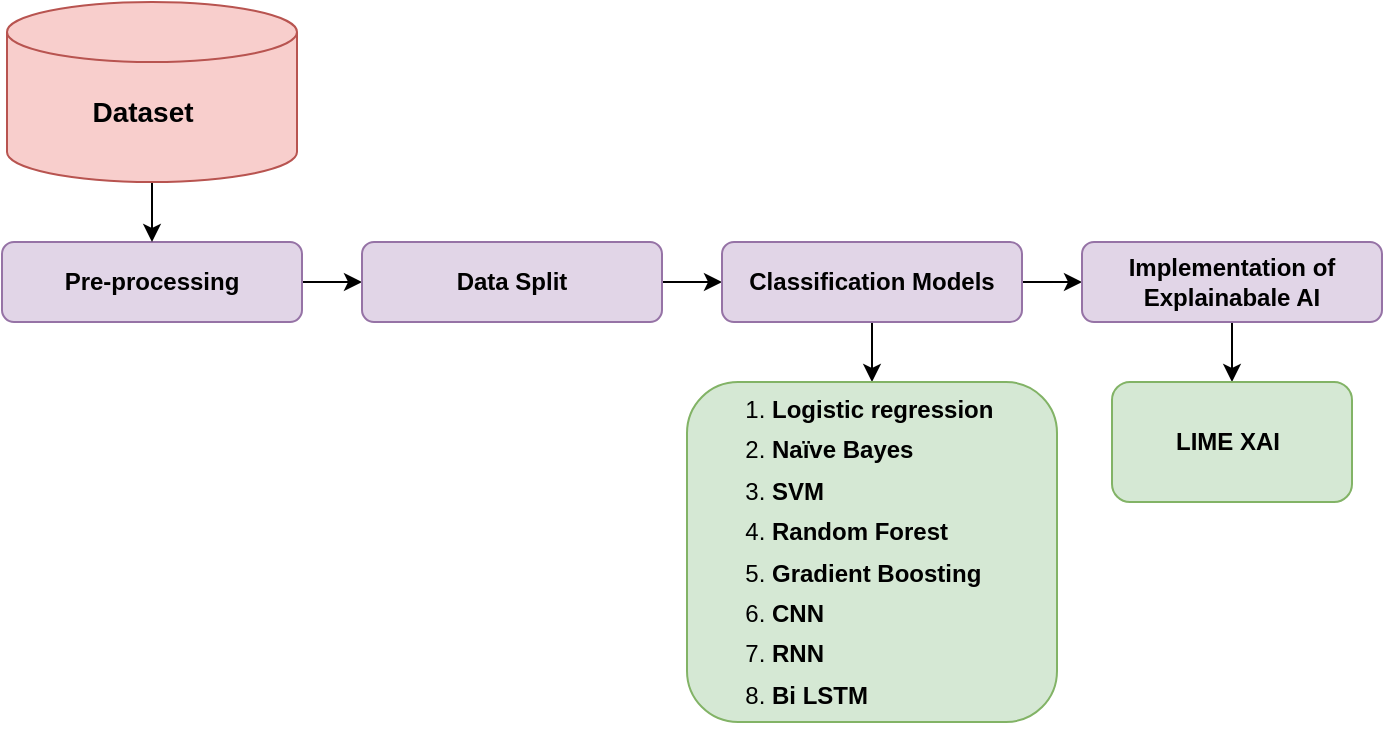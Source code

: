 <mxfile version="21.7.5" type="google">
  <diagram name="Page-1" id="fuXdf31PwUrMaEPNrdIZ">
    <mxGraphModel grid="1" page="1" gridSize="10" guides="1" tooltips="1" connect="1" arrows="1" fold="1" pageScale="1" pageWidth="850" pageHeight="1100" math="0" shadow="0">
      <root>
        <mxCell id="0" />
        <mxCell id="1" parent="0" />
        <mxCell id="0f4bXaxpqCLOSyks3eZV-10" value="" style="edgeStyle=orthogonalEdgeStyle;rounded=0;orthogonalLoop=1;jettySize=auto;html=1;" edge="1" parent="1" source="0f4bXaxpqCLOSyks3eZV-2" target="0f4bXaxpqCLOSyks3eZV-3">
          <mxGeometry relative="1" as="geometry" />
        </mxCell>
        <mxCell id="0f4bXaxpqCLOSyks3eZV-2" value="&lt;b&gt;Pre-processing&lt;/b&gt;" style="rounded=1;whiteSpace=wrap;html=1;fillColor=#e1d5e7;strokeColor=#9673a6;" vertex="1" parent="1">
          <mxGeometry x="100" y="240" width="150" height="40" as="geometry" />
        </mxCell>
        <mxCell id="0f4bXaxpqCLOSyks3eZV-11" value="" style="edgeStyle=orthogonalEdgeStyle;rounded=0;orthogonalLoop=1;jettySize=auto;html=1;" edge="1" parent="1" source="0f4bXaxpqCLOSyks3eZV-3" target="0f4bXaxpqCLOSyks3eZV-4">
          <mxGeometry relative="1" as="geometry" />
        </mxCell>
        <mxCell id="0f4bXaxpqCLOSyks3eZV-3" value="&lt;b&gt;Data Split&lt;/b&gt;" style="rounded=1;whiteSpace=wrap;html=1;fillColor=#e1d5e7;strokeColor=#9673a6;" vertex="1" parent="1">
          <mxGeometry x="280" y="240" width="150" height="40" as="geometry" />
        </mxCell>
        <mxCell id="0f4bXaxpqCLOSyks3eZV-7" value="" style="edgeStyle=orthogonalEdgeStyle;rounded=0;orthogonalLoop=1;jettySize=auto;html=1;" edge="1" parent="1" source="0f4bXaxpqCLOSyks3eZV-4" target="0f4bXaxpqCLOSyks3eZV-6">
          <mxGeometry relative="1" as="geometry" />
        </mxCell>
        <mxCell id="0f4bXaxpqCLOSyks3eZV-12" value="" style="edgeStyle=orthogonalEdgeStyle;rounded=0;orthogonalLoop=1;jettySize=auto;html=1;" edge="1" parent="1" source="0f4bXaxpqCLOSyks3eZV-4" target="0f4bXaxpqCLOSyks3eZV-5">
          <mxGeometry relative="1" as="geometry" />
        </mxCell>
        <mxCell id="0f4bXaxpqCLOSyks3eZV-4" value="&lt;b&gt;Classification Models&lt;/b&gt;" style="rounded=1;whiteSpace=wrap;html=1;fillColor=#e1d5e7;strokeColor=#9673a6;" vertex="1" parent="1">
          <mxGeometry x="460" y="240" width="150" height="40" as="geometry" />
        </mxCell>
        <mxCell id="0f4bXaxpqCLOSyks3eZV-9" value="" style="edgeStyle=orthogonalEdgeStyle;rounded=0;orthogonalLoop=1;jettySize=auto;html=1;" edge="1" parent="1" source="0f4bXaxpqCLOSyks3eZV-5" target="0f4bXaxpqCLOSyks3eZV-8">
          <mxGeometry relative="1" as="geometry" />
        </mxCell>
        <mxCell id="0f4bXaxpqCLOSyks3eZV-5" value="&lt;b&gt;Implementation of Explainabale AI&lt;/b&gt;" style="rounded=1;whiteSpace=wrap;html=1;fillColor=#e1d5e7;strokeColor=#9673a6;" vertex="1" parent="1">
          <mxGeometry x="640" y="240" width="150" height="40" as="geometry" />
        </mxCell>
        <mxCell id="0f4bXaxpqCLOSyks3eZV-6" value="&lt;ol style=&quot;line-height: 170%;&quot;&gt;&lt;li&gt;&lt;b&gt;Logistic regression&lt;/b&gt;&lt;/li&gt;&lt;li&gt;&lt;b&gt;Naïve Bayes&lt;br&gt;&lt;/b&gt;&lt;/li&gt;&lt;li&gt;&lt;b&gt;SVM&lt;/b&gt;&lt;/li&gt;&lt;li&gt;&lt;b&gt;Random Forest&lt;br&gt;&lt;/b&gt;&lt;/li&gt;&lt;li&gt;&lt;b&gt;Gradient Boosting&lt;br&gt;&lt;/b&gt;&lt;/li&gt;&lt;li&gt;&lt;b&gt;CNN&lt;/b&gt;&lt;/li&gt;&lt;li&gt;&lt;b&gt;RNN&lt;/b&gt;&lt;/li&gt;&lt;li&gt;&lt;b&gt;Bi LSTM&lt;/b&gt;&lt;/li&gt;&lt;/ol&gt;" style="rounded=1;whiteSpace=wrap;html=1;align=left;fillColor=#d5e8d4;strokeColor=#82b366;" vertex="1" parent="1">
          <mxGeometry x="442.5" y="310" width="185" height="170" as="geometry" />
        </mxCell>
        <mxCell id="0f4bXaxpqCLOSyks3eZV-8" value="&lt;div style=&quot;text-align: center;&quot;&gt;&lt;b style=&quot;background-color: initial;&quot;&gt;&amp;nbsp; &amp;nbsp; &amp;nbsp; &amp;nbsp; &amp;nbsp;LIME XAI&lt;/b&gt;&lt;/div&gt;" style="rounded=1;whiteSpace=wrap;html=1;align=left;fillColor=#d5e8d4;strokeColor=#82b366;" vertex="1" parent="1">
          <mxGeometry x="655" y="310" width="120" height="60" as="geometry" />
        </mxCell>
        <mxCell id="86xMFTXNP7u4nG1RgK4N-2" value="" style="edgeStyle=orthogonalEdgeStyle;rounded=0;orthogonalLoop=1;jettySize=auto;html=1;" edge="1" parent="1" source="86xMFTXNP7u4nG1RgK4N-1" target="0f4bXaxpqCLOSyks3eZV-2">
          <mxGeometry relative="1" as="geometry" />
        </mxCell>
        <mxCell id="86xMFTXNP7u4nG1RgK4N-1" value="&lt;b&gt;&lt;br&gt;&lt;br&gt;&lt;/b&gt;" style="shape=cylinder3;whiteSpace=wrap;html=1;boundedLbl=1;backgroundOutline=1;size=15;fillColor=#f8cecc;strokeColor=#b85450;" vertex="1" parent="1">
          <mxGeometry x="102.5" y="120" width="145" height="90" as="geometry" />
        </mxCell>
        <mxCell id="86xMFTXNP7u4nG1RgK4N-3" value="&lt;b&gt;&lt;font style=&quot;font-size: 14px;&quot;&gt;Dataset&lt;/font&gt;&lt;/b&gt;" style="text;html=1;align=center;verticalAlign=middle;resizable=0;points=[];autosize=1;strokeColor=none;fillColor=none;" vertex="1" parent="1">
          <mxGeometry x="135" y="160" width="70" height="30" as="geometry" />
        </mxCell>
      </root>
    </mxGraphModel>
  </diagram>
</mxfile>
